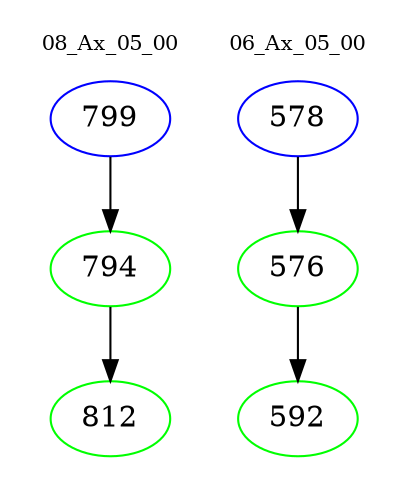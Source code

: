 digraph{
subgraph cluster_0 {
color = white
label = "08_Ax_05_00";
fontsize=10;
T0_799 [label="799", color="blue"]
T0_799 -> T0_794 [color="black"]
T0_794 [label="794", color="green"]
T0_794 -> T0_812 [color="black"]
T0_812 [label="812", color="green"]
}
subgraph cluster_1 {
color = white
label = "06_Ax_05_00";
fontsize=10;
T1_578 [label="578", color="blue"]
T1_578 -> T1_576 [color="black"]
T1_576 [label="576", color="green"]
T1_576 -> T1_592 [color="black"]
T1_592 [label="592", color="green"]
}
}
